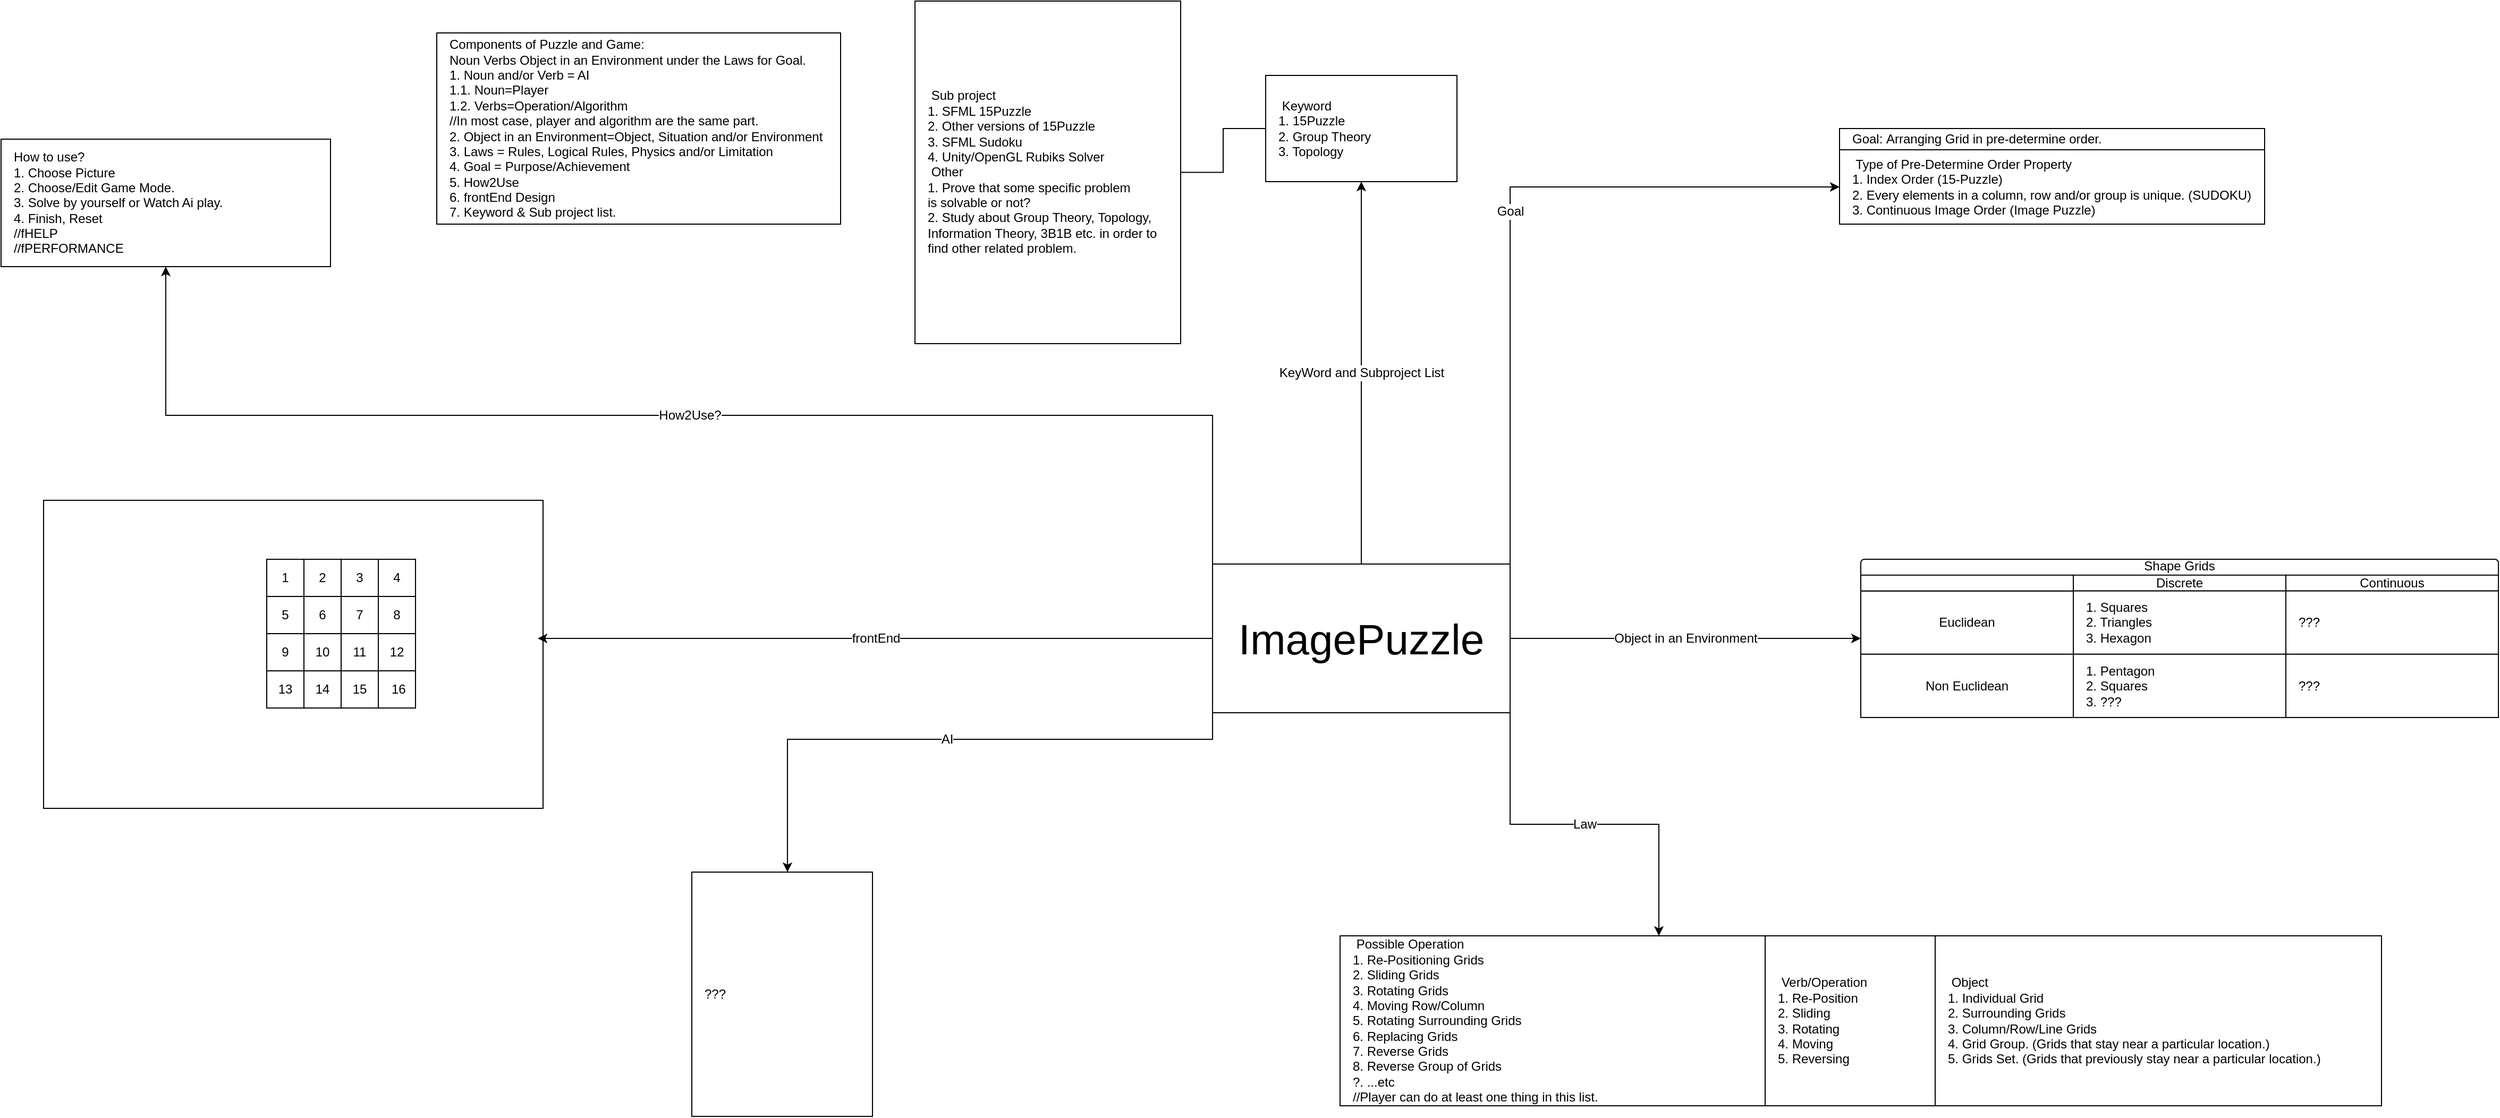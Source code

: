 <mxfile version="17.4.0" type="github">
  <diagram id="6oDgEVkb3G0dYZt31TxD" name="Page-1">
    <mxGraphModel dx="875" dy="800" grid="1" gridSize="10" guides="1" tooltips="1" connect="1" arrows="1" fold="1" page="1" pageScale="1" pageWidth="850" pageHeight="1100" math="0" shadow="0">
      <root>
        <mxCell id="0" />
        <mxCell id="1" parent="0" />
        <mxCell id="-J-nYcljLcr5aQcuRWhF-20" value="" style="rounded=0;whiteSpace=wrap;html=1;fontSize=12;" parent="1" vertex="1">
          <mxGeometry x="100" y="490" width="470" height="290" as="geometry" />
        </mxCell>
        <mxCell id="2gLC2EfKz5ei1ZDdkJLl-1" value="&lt;span style=&quot;white-space: pre&quot;&gt; Keyword&lt;br&gt;1. 15Puzzle&lt;br&gt;2. Group Theory&lt;br/&gt;3. Topology&lt;br&gt;&lt;/span&gt;" style="rounded=0;whiteSpace=wrap;html=1;align=left;spacingLeft=10;" parent="1" vertex="1">
          <mxGeometry x="1250" y="90" width="180" height="100" as="geometry" />
        </mxCell>
        <mxCell id="2gLC2EfKz5ei1ZDdkJLl-32" value="" style="group" parent="1" vertex="1" connectable="0">
          <mxGeometry x="1790" y="140" width="400" height="90" as="geometry" />
        </mxCell>
        <mxCell id="2gLC2EfKz5ei1ZDdkJLl-29" value="Goal:&amp;nbsp;Arranging Grid in pre-determine order." style="rounded=0;whiteSpace=wrap;html=1;fontSize=12;fillColor=#FFFFFF;align=left;spacingLeft=10;" parent="2gLC2EfKz5ei1ZDdkJLl-32" vertex="1">
          <mxGeometry width="400" height="20" as="geometry" />
        </mxCell>
        <mxCell id="2gLC2EfKz5ei1ZDdkJLl-30" value="&lt;span style=&quot;white-space: pre&quot;&gt; Type of Pre-Determine Order Property&lt;/span&gt;&lt;br style=&quot;font-size: 12px&quot;&gt;&lt;span style=&quot;white-space: pre&quot;&gt;1. Index Order (15-Puzzle)&lt;/span&gt;&lt;br&gt;&lt;span style=&quot;white-space: pre&quot;&gt;2. Every elements in a column, row and/or group is unique. (SUDOKU)&lt;/span&gt;&lt;br style=&quot;font-size: 12px&quot;&gt;&lt;span style=&quot;white-space: pre&quot;&gt;3. Continuous Image Order (Image Puzzle)&lt;br&gt;&lt;/span&gt;" style="rounded=0;whiteSpace=wrap;html=1;fontSize=12;fillColor=#FFFFFF;align=left;spacingLeft=10;" parent="2gLC2EfKz5ei1ZDdkJLl-32" vertex="1">
          <mxGeometry y="20" width="400" height="70" as="geometry" />
        </mxCell>
        <mxCell id="wigdRvOD5uhrK0sEMZyR-2" value="&lt;span&gt; How to use?&lt;br&gt;1. Choose Picture&lt;br&gt;2. Choose/Edit Game Mode.&lt;br&gt;3. Solve by yourself or Watch Ai play.&lt;br&gt;4. Finish, Reset&lt;br&gt;//fHELP&lt;br&gt;//fPERFORMANCE&lt;br&gt;&lt;/span&gt;" style="rounded=0;whiteSpace=wrap;html=1;align=left;spacingLeft=10;" parent="1" vertex="1">
          <mxGeometry x="60" y="150" width="310" height="120" as="geometry" />
        </mxCell>
        <mxCell id="wigdRvOD5uhrK0sEMZyR-3" value="&lt;span&gt; Components of Puzzle and Game:&lt;br&gt;Noun Verbs Object in an Environment under the Laws for Goal.&lt;br&gt;1. Noun and/or Verb = AI&lt;br&gt;1.1. Noun=Player&lt;br&gt;1.2. Verbs=Operation/Algorithm&lt;br&gt;//In most case, player and algorithm are the same part.&lt;br&gt;2. Object in an Environment=Object, Situation and/or Environment&lt;br&gt;3. Laws = Rules, Logical Rules, Physics and/or Limitation&lt;br&gt;4. Goal = Purpose/Achievement&lt;br&gt;&lt;/span&gt;&lt;span&gt;5. How2Use&lt;/span&gt;&lt;br&gt;&lt;span&gt;6. frontEnd Design&lt;/span&gt;&lt;br&gt;&lt;span&gt;7. Keyword &amp;amp; Sub project list.&lt;/span&gt;&lt;span&gt;&lt;br&gt;&lt;/span&gt;" style="rounded=0;whiteSpace=wrap;html=1;align=left;spacingLeft=10;" parent="1" vertex="1">
          <mxGeometry x="470" y="50" width="380" height="180" as="geometry" />
        </mxCell>
        <mxCell id="-J-nYcljLcr5aQcuRWhF-3" value="" style="group" parent="1" vertex="1" connectable="0">
          <mxGeometry x="310" y="545.53" width="140" height="140" as="geometry" />
        </mxCell>
        <mxCell id="2gLC2EfKz5ei1ZDdkJLl-37" value="1" style="whiteSpace=wrap;html=1;aspect=fixed;fontSize=12;fillColor=#FFFFFF;" parent="-J-nYcljLcr5aQcuRWhF-3" vertex="1">
          <mxGeometry width="35" height="35" as="geometry" />
        </mxCell>
        <mxCell id="2gLC2EfKz5ei1ZDdkJLl-39" value="2" style="whiteSpace=wrap;html=1;aspect=fixed;fontSize=12;fillColor=#FFFFFF;" parent="-J-nYcljLcr5aQcuRWhF-3" vertex="1">
          <mxGeometry x="35" width="35" height="35" as="geometry" />
        </mxCell>
        <mxCell id="2gLC2EfKz5ei1ZDdkJLl-40" value="3" style="whiteSpace=wrap;html=1;aspect=fixed;fontSize=12;fillColor=#FFFFFF;" parent="-J-nYcljLcr5aQcuRWhF-3" vertex="1">
          <mxGeometry x="70" width="35" height="35" as="geometry" />
        </mxCell>
        <mxCell id="2gLC2EfKz5ei1ZDdkJLl-41" value="4" style="whiteSpace=wrap;html=1;aspect=fixed;fontSize=12;fillColor=#FFFFFF;" parent="-J-nYcljLcr5aQcuRWhF-3" vertex="1">
          <mxGeometry x="105" width="35" height="35" as="geometry" />
        </mxCell>
        <mxCell id="2gLC2EfKz5ei1ZDdkJLl-42" value="5" style="whiteSpace=wrap;html=1;aspect=fixed;fontSize=12;fillColor=#FFFFFF;" parent="-J-nYcljLcr5aQcuRWhF-3" vertex="1">
          <mxGeometry y="35" width="35" height="35" as="geometry" />
        </mxCell>
        <mxCell id="2gLC2EfKz5ei1ZDdkJLl-43" value="6" style="whiteSpace=wrap;html=1;aspect=fixed;fontSize=12;fillColor=#FFFFFF;" parent="-J-nYcljLcr5aQcuRWhF-3" vertex="1">
          <mxGeometry x="35" y="35" width="35" height="35" as="geometry" />
        </mxCell>
        <mxCell id="2gLC2EfKz5ei1ZDdkJLl-51" value="7" style="whiteSpace=wrap;html=1;aspect=fixed;fontSize=12;fillColor=#FFFFFF;" parent="-J-nYcljLcr5aQcuRWhF-3" vertex="1">
          <mxGeometry x="70" y="35" width="35" height="35" as="geometry" />
        </mxCell>
        <mxCell id="2gLC2EfKz5ei1ZDdkJLl-52" value="8" style="whiteSpace=wrap;html=1;aspect=fixed;fontSize=12;fillColor=#FFFFFF;" parent="-J-nYcljLcr5aQcuRWhF-3" vertex="1">
          <mxGeometry x="105" y="35" width="35" height="35" as="geometry" />
        </mxCell>
        <mxCell id="2gLC2EfKz5ei1ZDdkJLl-54" value="15" style="whiteSpace=wrap;html=1;aspect=fixed;fontSize=12;fillColor=#FFFFFF;" parent="-J-nYcljLcr5aQcuRWhF-3" vertex="1">
          <mxGeometry x="70" y="105" width="35" height="35" as="geometry" />
        </mxCell>
        <mxCell id="2gLC2EfKz5ei1ZDdkJLl-55" value="14" style="whiteSpace=wrap;html=1;aspect=fixed;fontSize=12;fillColor=#FFFFFF;" parent="-J-nYcljLcr5aQcuRWhF-3" vertex="1">
          <mxGeometry x="35" y="105" width="35" height="35" as="geometry" />
        </mxCell>
        <mxCell id="2gLC2EfKz5ei1ZDdkJLl-56" value="13" style="whiteSpace=wrap;html=1;aspect=fixed;fontSize=12;fillColor=#FFFFFF;" parent="-J-nYcljLcr5aQcuRWhF-3" vertex="1">
          <mxGeometry y="105" width="35" height="35" as="geometry" />
        </mxCell>
        <mxCell id="2gLC2EfKz5ei1ZDdkJLl-57" value="9" style="whiteSpace=wrap;html=1;aspect=fixed;fontSize=12;fillColor=#FFFFFF;" parent="-J-nYcljLcr5aQcuRWhF-3" vertex="1">
          <mxGeometry y="70" width="35" height="35" as="geometry" />
        </mxCell>
        <mxCell id="2gLC2EfKz5ei1ZDdkJLl-58" value="10" style="whiteSpace=wrap;html=1;aspect=fixed;fontSize=12;fillColor=#FFFFFF;" parent="-J-nYcljLcr5aQcuRWhF-3" vertex="1">
          <mxGeometry x="35" y="70" width="35" height="35" as="geometry" />
        </mxCell>
        <mxCell id="2gLC2EfKz5ei1ZDdkJLl-59" value="11" style="whiteSpace=wrap;html=1;aspect=fixed;fontSize=12;fillColor=#FFFFFF;" parent="-J-nYcljLcr5aQcuRWhF-3" vertex="1">
          <mxGeometry x="70" y="70" width="35" height="35" as="geometry" />
        </mxCell>
        <mxCell id="2gLC2EfKz5ei1ZDdkJLl-60" value="12" style="whiteSpace=wrap;html=1;aspect=fixed;fontSize=12;fillColor=#FFFFFF;" parent="-J-nYcljLcr5aQcuRWhF-3" vertex="1">
          <mxGeometry x="105" y="70" width="35" height="35" as="geometry" />
        </mxCell>
        <mxCell id="-J-nYcljLcr5aQcuRWhF-2" value="&amp;nbsp;16" style="whiteSpace=wrap;html=1;aspect=fixed;fontSize=12;fillColor=#FFFFFF;" parent="-J-nYcljLcr5aQcuRWhF-3" vertex="1">
          <mxGeometry x="105" y="105" width="35" height="35" as="geometry" />
        </mxCell>
        <mxCell id="-J-nYcljLcr5aQcuRWhF-8" value="frontEnd" style="edgeStyle=orthogonalEdgeStyle;rounded=0;orthogonalLoop=1;jettySize=auto;html=1;fontSize=12;" parent="1" source="-J-nYcljLcr5aQcuRWhF-7" edge="1">
          <mxGeometry relative="1" as="geometry">
            <mxPoint x="565" y="620" as="targetPoint" />
          </mxGeometry>
        </mxCell>
        <mxCell id="-J-nYcljLcr5aQcuRWhF-10" value="How2Use?" style="edgeStyle=orthogonalEdgeStyle;rounded=0;orthogonalLoop=1;jettySize=auto;html=1;exitX=0;exitY=0;exitDx=0;exitDy=0;fontSize=12;" parent="1" source="-J-nYcljLcr5aQcuRWhF-7" target="wigdRvOD5uhrK0sEMZyR-2" edge="1">
          <mxGeometry relative="1" as="geometry" />
        </mxCell>
        <mxCell id="-J-nYcljLcr5aQcuRWhF-11" value="KeyWord and Subproject List" style="edgeStyle=orthogonalEdgeStyle;rounded=0;orthogonalLoop=1;jettySize=auto;html=1;exitX=0.5;exitY=0;exitDx=0;exitDy=0;entryX=0.5;entryY=1;entryDx=0;entryDy=0;fontSize=12;" parent="1" source="-J-nYcljLcr5aQcuRWhF-7" target="2gLC2EfKz5ei1ZDdkJLl-1" edge="1">
          <mxGeometry relative="1" as="geometry" />
        </mxCell>
        <mxCell id="-J-nYcljLcr5aQcuRWhF-12" value="Goal" style="edgeStyle=orthogonalEdgeStyle;rounded=0;orthogonalLoop=1;jettySize=auto;html=1;exitX=1;exitY=0;exitDx=0;exitDy=0;fontSize=12;entryX=0;entryY=0.5;entryDx=0;entryDy=0;" parent="1" source="-J-nYcljLcr5aQcuRWhF-7" target="2gLC2EfKz5ei1ZDdkJLl-30" edge="1">
          <mxGeometry relative="1" as="geometry">
            <mxPoint x="1670" y="200" as="targetPoint" />
          </mxGeometry>
        </mxCell>
        <mxCell id="-J-nYcljLcr5aQcuRWhF-15" value="Object in an Environment" style="edgeStyle=orthogonalEdgeStyle;rounded=0;orthogonalLoop=1;jettySize=auto;html=1;exitX=1;exitY=0.5;exitDx=0;exitDy=0;fontSize=12;entryX=0;entryY=0.75;entryDx=0;entryDy=0;" parent="1" source="-J-nYcljLcr5aQcuRWhF-7" target="2gLC2EfKz5ei1ZDdkJLl-21" edge="1">
          <mxGeometry relative="1" as="geometry">
            <mxPoint x="1850" y="565" as="targetPoint" />
          </mxGeometry>
        </mxCell>
        <mxCell id="-J-nYcljLcr5aQcuRWhF-16" value="Law" style="edgeStyle=orthogonalEdgeStyle;rounded=0;orthogonalLoop=1;jettySize=auto;html=1;entryX=0.75;entryY=0;entryDx=0;entryDy=0;fontSize=12;exitX=1;exitY=1;exitDx=0;exitDy=0;" parent="1" source="-J-nYcljLcr5aQcuRWhF-7" target="2gLC2EfKz5ei1ZDdkJLl-31" edge="1">
          <mxGeometry relative="1" as="geometry" />
        </mxCell>
        <mxCell id="-J-nYcljLcr5aQcuRWhF-23" value="AI" style="edgeStyle=orthogonalEdgeStyle;rounded=0;orthogonalLoop=1;jettySize=auto;html=1;exitX=0;exitY=1;exitDx=0;exitDy=0;fontSize=12;" parent="1" source="-J-nYcljLcr5aQcuRWhF-7" edge="1">
          <mxGeometry relative="1" as="geometry">
            <mxPoint x="800" y="840" as="targetPoint" />
            <Array as="points">
              <mxPoint x="1200" y="715" />
              <mxPoint x="800" y="715" />
              <mxPoint x="800" y="740" />
            </Array>
          </mxGeometry>
        </mxCell>
        <mxCell id="-J-nYcljLcr5aQcuRWhF-7" value="ImagePuzzle" style="rounded=0;whiteSpace=wrap;html=1;fontSize=40;" parent="1" vertex="1">
          <mxGeometry x="1200" y="550" width="280" height="140" as="geometry" />
        </mxCell>
        <mxCell id="-J-nYcljLcr5aQcuRWhF-17" value="" style="group" parent="1" vertex="1" connectable="0">
          <mxGeometry x="1320" y="900" width="980" height="160" as="geometry" />
        </mxCell>
        <mxCell id="2gLC2EfKz5ei1ZDdkJLl-31" value="&lt;span style=&quot;white-space: pre&quot;&gt; Possible Operation&lt;br&gt;1. Re-Positioning Grids&lt;br&gt;2. Sliding Grids&lt;br&gt;3. Rotating Grids&lt;br&gt;4. Moving Row/Column&lt;br&gt;5. Rotating Surrounding Grids&lt;br&gt;6. Replacing Grids&lt;br&gt;7. Reverse Grids&lt;br&gt;8. Reverse Group of Grids&lt;br&gt;?. ...etc&lt;br&gt;//Player can do at least one thing in this list.&lt;br&gt;&lt;/span&gt;" style="rounded=0;whiteSpace=wrap;html=1;fontSize=12;fillColor=#FFFFFF;align=left;spacingLeft=10;" parent="-J-nYcljLcr5aQcuRWhF-17" vertex="1">
          <mxGeometry width="400" height="160" as="geometry" />
        </mxCell>
        <mxCell id="wigdRvOD5uhrK0sEMZyR-1" value="" style="group" parent="-J-nYcljLcr5aQcuRWhF-17" vertex="1" connectable="0">
          <mxGeometry x="400" width="580" height="160" as="geometry" />
        </mxCell>
        <mxCell id="2gLC2EfKz5ei1ZDdkJLl-36" value="&lt;span style=&quot;white-space: pre&quot;&gt; Verb/Operation&lt;br&gt;1. Re-Position&lt;br&gt;2. Sliding&lt;br&gt;3. Rotating&lt;br&gt;4. Moving&lt;br&gt;5. Reversing&lt;br&gt;&lt;/span&gt;" style="rounded=0;whiteSpace=wrap;html=1;fontSize=12;fillColor=#FFFFFF;align=left;spacingLeft=10;" parent="wigdRvOD5uhrK0sEMZyR-1" vertex="1">
          <mxGeometry width="160" height="160" as="geometry" />
        </mxCell>
        <mxCell id="2gLC2EfKz5ei1ZDdkJLl-38" value="&lt;span style=&quot;white-space: pre&quot;&gt;&lt;span style=&quot;white-space: pre&quot;&gt; Object&lt;br&gt;&lt;/span&gt;1. Individual Grid&lt;br&gt;2. Surrounding Grids&lt;br&gt;3. &lt;/span&gt;&lt;span style=&quot;white-space: pre&quot;&gt;Column/Row/Line Grids&lt;/span&gt;&lt;br&gt;&lt;span style=&quot;white-space: pre&quot;&gt;4. Grid Group. (Grids that stay near a particular location.)&lt;/span&gt;&lt;br&gt;&lt;span style=&quot;white-space: pre&quot;&gt;5. Grids Set. (Grids that previously stay near a particular location.)&lt;br&gt;&lt;/span&gt;" style="rounded=0;whiteSpace=wrap;html=1;fontSize=12;fillColor=#FFFFFF;align=left;spacingLeft=10;" parent="wigdRvOD5uhrK0sEMZyR-1" vertex="1">
          <mxGeometry x="160" width="420" height="160" as="geometry" />
        </mxCell>
        <mxCell id="2gLC2EfKz5ei1ZDdkJLl-33" value="" style="group" parent="1" vertex="1" connectable="0">
          <mxGeometry x="1810" y="545.53" width="600" height="148.94" as="geometry" />
        </mxCell>
        <mxCell id="2gLC2EfKz5ei1ZDdkJLl-28" value="Shape Grids" style="rounded=1;whiteSpace=wrap;html=1;fontSize=12;fillColor=#FFFFFF;spacingTop=-10;" parent="2gLC2EfKz5ei1ZDdkJLl-33" vertex="1">
          <mxGeometry width="600" height="22.341" as="geometry" />
        </mxCell>
        <mxCell id="2gLC2EfKz5ei1ZDdkJLl-19" value="Discrete" style="rounded=0;whiteSpace=wrap;html=1;fontSize=12;fillColor=#FFFFFF;" parent="2gLC2EfKz5ei1ZDdkJLl-33" vertex="1">
          <mxGeometry x="200" y="14.894" width="200" height="14.894" as="geometry" />
        </mxCell>
        <mxCell id="2gLC2EfKz5ei1ZDdkJLl-20" value="Continuous" style="rounded=0;whiteSpace=wrap;html=1;fontSize=12;fillColor=#FFFFFF;" parent="2gLC2EfKz5ei1ZDdkJLl-33" vertex="1">
          <mxGeometry x="400" y="14.894" width="200" height="14.894" as="geometry" />
        </mxCell>
        <mxCell id="2gLC2EfKz5ei1ZDdkJLl-21" value="Euclidean" style="rounded=0;whiteSpace=wrap;html=1;fontSize=12;fillColor=#FFFFFF;" parent="2gLC2EfKz5ei1ZDdkJLl-33" vertex="1">
          <mxGeometry y="29.788" width="200" height="59.576" as="geometry" />
        </mxCell>
        <mxCell id="2gLC2EfKz5ei1ZDdkJLl-22" value="Non Euclidean" style="rounded=0;whiteSpace=wrap;html=1;fontSize=12;fillColor=#FFFFFF;" parent="2gLC2EfKz5ei1ZDdkJLl-33" vertex="1">
          <mxGeometry y="89.364" width="200" height="59.576" as="geometry" />
        </mxCell>
        <mxCell id="2gLC2EfKz5ei1ZDdkJLl-23" value="1. Squares&lt;br style=&quot;font-size: 12px;&quot;&gt;2. Triangles&lt;br style=&quot;font-size: 12px;&quot;&gt;3. Hexagon" style="rounded=0;whiteSpace=wrap;html=1;fontSize=12;fillColor=#FFFFFF;align=left;spacingLeft=10;" parent="2gLC2EfKz5ei1ZDdkJLl-33" vertex="1">
          <mxGeometry x="200" y="29.788" width="200" height="59.576" as="geometry" />
        </mxCell>
        <mxCell id="2gLC2EfKz5ei1ZDdkJLl-24" value="1. Pentagon&lt;br style=&quot;font-size: 12px&quot;&gt;2. Squares&lt;br style=&quot;font-size: 12px&quot;&gt;3. ???" style="rounded=0;whiteSpace=wrap;html=1;fontSize=12;fillColor=#FFFFFF;align=left;spacingLeft=10;" parent="2gLC2EfKz5ei1ZDdkJLl-33" vertex="1">
          <mxGeometry x="200" y="89.364" width="200" height="59.576" as="geometry" />
        </mxCell>
        <mxCell id="2gLC2EfKz5ei1ZDdkJLl-25" value="???" style="rounded=0;whiteSpace=wrap;html=1;fontSize=12;fillColor=#FFFFFF;align=left;spacingLeft=10;" parent="2gLC2EfKz5ei1ZDdkJLl-33" vertex="1">
          <mxGeometry x="400" y="29.788" width="200" height="59.576" as="geometry" />
        </mxCell>
        <mxCell id="2gLC2EfKz5ei1ZDdkJLl-26" value="???" style="rounded=0;whiteSpace=wrap;html=1;fontSize=12;fillColor=#FFFFFF;align=left;spacingLeft=10;" parent="2gLC2EfKz5ei1ZDdkJLl-33" vertex="1">
          <mxGeometry x="400" y="89.364" width="200" height="59.576" as="geometry" />
        </mxCell>
        <mxCell id="2gLC2EfKz5ei1ZDdkJLl-27" value="" style="rounded=0;whiteSpace=wrap;html=1;fontSize=12;fillColor=#FFFFFF;" parent="2gLC2EfKz5ei1ZDdkJLl-33" vertex="1">
          <mxGeometry y="14.894" width="200" height="14.894" as="geometry" />
        </mxCell>
        <mxCell id="-J-nYcljLcr5aQcuRWhF-24" value="???" style="rounded=0;whiteSpace=wrap;html=1;fontSize=12;align=left;spacingLeft=10;" parent="1" vertex="1">
          <mxGeometry x="710" y="840" width="170" height="230" as="geometry" />
        </mxCell>
        <mxCell id="994QQ5mF7O6aTUClO1Rb-2" style="edgeStyle=orthogonalEdgeStyle;rounded=0;orthogonalLoop=1;jettySize=auto;html=1;entryX=0;entryY=0.5;entryDx=0;entryDy=0;endArrow=none;endFill=0;" edge="1" parent="1" source="994QQ5mF7O6aTUClO1Rb-1" target="2gLC2EfKz5ei1ZDdkJLl-1">
          <mxGeometry relative="1" as="geometry" />
        </mxCell>
        <mxCell id="994QQ5mF7O6aTUClO1Rb-1" value="&lt;span style=&quot;white-space: pre&quot;&gt;	Sub project&lt;br&gt;1. SFML 15Puzzle&lt;br&gt;2. Other versions of 15Puzzle&lt;br&gt;3. SFML Sudoku&lt;br&gt;4. Unity/OpenGL Rubiks Solver&lt;br&gt;&lt;span style=&quot;white-space: pre&quot;&gt;	Other&lt;br&gt;&lt;/span&gt;1. Prove that some specific problem &lt;br&gt;is solvable or not?&lt;br&gt;2. Study about Group Theory, Topology,&lt;br&gt;Information Theory, 3B1B etc. in order to&lt;br&gt;find other related problem.&lt;br&gt;&lt;/span&gt;" style="rounded=0;whiteSpace=wrap;html=1;align=left;spacingLeft=10;" vertex="1" parent="1">
          <mxGeometry x="920" y="20" width="250" height="322.5" as="geometry" />
        </mxCell>
      </root>
    </mxGraphModel>
  </diagram>
</mxfile>
